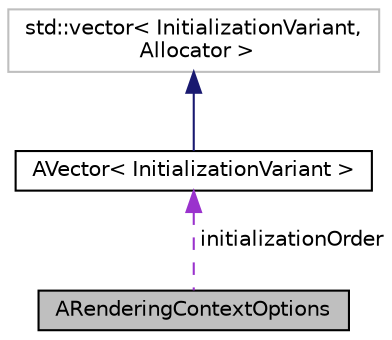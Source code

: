 digraph "ARenderingContextOptions"
{
 // LATEX_PDF_SIZE
  edge [fontname="Helvetica",fontsize="10",labelfontname="Helvetica",labelfontsize="10"];
  node [fontname="Helvetica",fontsize="10",shape=record];
  Node1 [label="ARenderingContextOptions",height=0.2,width=0.4,color="black", fillcolor="grey75", style="filled", fontcolor="black",tooltip="Defines rendering API priority and options for your application."];
  Node2 -> Node1 [dir="back",color="darkorchid3",fontsize="10",style="dashed",label=" initializationOrder" ,fontname="Helvetica"];
  Node2 [label="AVector\< InitializationVariant \>",height=0.2,width=0.4,color="black", fillcolor="white", style="filled",URL="$classAVector.html",tooltip=" "];
  Node3 -> Node2 [dir="back",color="midnightblue",fontsize="10",style="solid",fontname="Helvetica"];
  Node3 [label="std::vector\< InitializationVariant,\l Allocator \>",height=0.2,width=0.4,color="grey75", fillcolor="white", style="filled",tooltip=" "];
}
